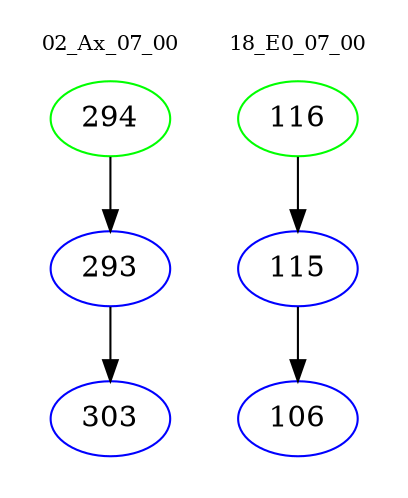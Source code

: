 digraph{
subgraph cluster_0 {
color = white
label = "02_Ax_07_00";
fontsize=10;
T0_294 [label="294", color="green"]
T0_294 -> T0_293 [color="black"]
T0_293 [label="293", color="blue"]
T0_293 -> T0_303 [color="black"]
T0_303 [label="303", color="blue"]
}
subgraph cluster_1 {
color = white
label = "18_E0_07_00";
fontsize=10;
T1_116 [label="116", color="green"]
T1_116 -> T1_115 [color="black"]
T1_115 [label="115", color="blue"]
T1_115 -> T1_106 [color="black"]
T1_106 [label="106", color="blue"]
}
}
